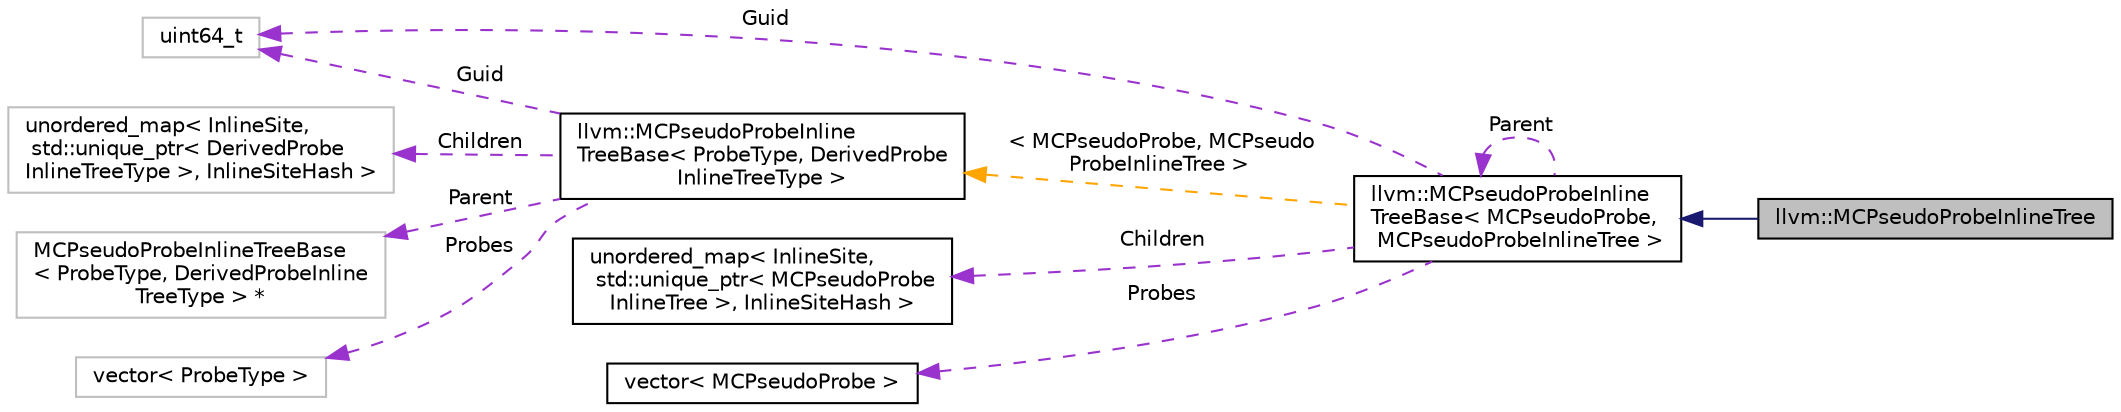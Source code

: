 digraph "llvm::MCPseudoProbeInlineTree"
{
 // LATEX_PDF_SIZE
  bgcolor="transparent";
  edge [fontname="Helvetica",fontsize="10",labelfontname="Helvetica",labelfontsize="10"];
  node [fontname="Helvetica",fontsize="10",shape=record];
  rankdir="LR";
  Node1 [label="llvm::MCPseudoProbeInlineTree",height=0.2,width=0.4,color="black", fillcolor="grey75", style="filled", fontcolor="black",tooltip=" "];
  Node2 -> Node1 [dir="back",color="midnightblue",fontsize="10",style="solid",fontname="Helvetica"];
  Node2 [label="llvm::MCPseudoProbeInline\lTreeBase\< MCPseudoProbe,\l MCPseudoProbeInlineTree \>",height=0.2,width=0.4,color="black",URL="$classllvm_1_1MCPseudoProbeInlineTreeBase.html",tooltip=" "];
  Node3 -> Node2 [dir="back",color="darkorchid3",fontsize="10",style="dashed",label=" Guid" ,fontname="Helvetica"];
  Node3 [label="uint64_t",height=0.2,width=0.4,color="grey75",tooltip=" "];
  Node2 -> Node2 [dir="back",color="darkorchid3",fontsize="10",style="dashed",label=" Parent" ,fontname="Helvetica"];
  Node4 -> Node2 [dir="back",color="darkorchid3",fontsize="10",style="dashed",label=" Children" ,fontname="Helvetica"];
  Node4 [label="unordered_map\< InlineSite,\l std::unique_ptr\< MCPseudoProbe\lInlineTree \>, InlineSiteHash \>",height=0.2,width=0.4,color="black",URL="$classstd_1_1unordered__map_3_01InlineSite_00_01std_1_1unique__ptr_3_01MCPseudoProbeInlineTree_01_4_00_01InlineSiteHash_01_4.html",tooltip=" "];
  Node5 -> Node2 [dir="back",color="darkorchid3",fontsize="10",style="dashed",label=" Probes" ,fontname="Helvetica"];
  Node5 [label="vector\< MCPseudoProbe \>",height=0.2,width=0.4,color="black",URL="$classstd_1_1vector_3_01MCPseudoProbe_01_4.html",tooltip=" "];
  Node6 -> Node2 [dir="back",color="orange",fontsize="10",style="dashed",label=" \< MCPseudoProbe, MCPseudo\lProbeInlineTree \>" ,fontname="Helvetica"];
  Node6 [label="llvm::MCPseudoProbeInline\lTreeBase\< ProbeType, DerivedProbe\lInlineTreeType \>",height=0.2,width=0.4,color="black",URL="$classllvm_1_1MCPseudoProbeInlineTreeBase.html",tooltip=" "];
  Node3 -> Node6 [dir="back",color="darkorchid3",fontsize="10",style="dashed",label=" Guid" ,fontname="Helvetica"];
  Node7 -> Node6 [dir="back",color="darkorchid3",fontsize="10",style="dashed",label=" Children" ,fontname="Helvetica"];
  Node7 [label="unordered_map\< InlineSite,\l std::unique_ptr\< DerivedProbe\lInlineTreeType \>, InlineSiteHash \>",height=0.2,width=0.4,color="grey75",tooltip=" "];
  Node8 -> Node6 [dir="back",color="darkorchid3",fontsize="10",style="dashed",label=" Parent" ,fontname="Helvetica"];
  Node8 [label="MCPseudoProbeInlineTreeBase\l\< ProbeType, DerivedProbeInline\lTreeType \> *",height=0.2,width=0.4,color="grey75",tooltip=" "];
  Node9 -> Node6 [dir="back",color="darkorchid3",fontsize="10",style="dashed",label=" Probes" ,fontname="Helvetica"];
  Node9 [label="vector\< ProbeType \>",height=0.2,width=0.4,color="grey75",tooltip=" "];
}
